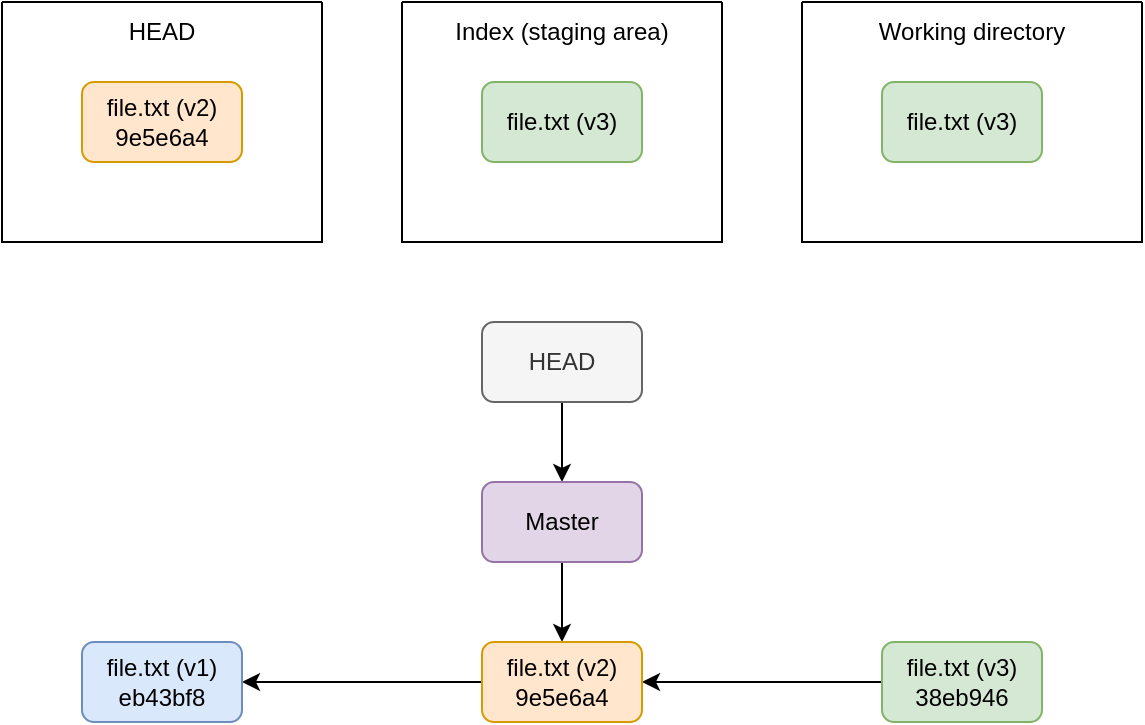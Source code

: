 <mxfile version="24.2.5" type="device">
  <diagram id="0Dm5w2m5YU30e-U3Iji7" name="Page-1">
    <mxGraphModel dx="882" dy="578" grid="1" gridSize="10" guides="1" tooltips="1" connect="1" arrows="1" fold="1" page="1" pageScale="1" pageWidth="850" pageHeight="1100" math="0" shadow="0">
      <root>
        <mxCell id="0" />
        <mxCell id="1" parent="0" />
        <mxCell id="YDy96Od6qkfJMvFy68V8-6" value="" style="swimlane;startSize=0;" parent="1" vertex="1">
          <mxGeometry x="40" y="40" width="160" height="120" as="geometry" />
        </mxCell>
        <mxCell id="YDy96Od6qkfJMvFy68V8-7" value="file.txt (v2) 9e5e6a4" style="rounded=1;whiteSpace=wrap;html=1;fillColor=#ffe6cc;strokeColor=#d79b00;" parent="YDy96Od6qkfJMvFy68V8-6" vertex="1">
          <mxGeometry x="40" y="40" width="80" height="40" as="geometry" />
        </mxCell>
        <mxCell id="arouEbyd1-Xmre0_9hVQ-3" value="HEAD" style="text;html=1;align=center;verticalAlign=middle;whiteSpace=wrap;rounded=0;" parent="YDy96Od6qkfJMvFy68V8-6" vertex="1">
          <mxGeometry width="160" height="30" as="geometry" />
        </mxCell>
        <mxCell id="YDy96Od6qkfJMvFy68V8-8" value="" style="swimlane;startSize=0;" parent="1" vertex="1">
          <mxGeometry x="240" y="40" width="160" height="120" as="geometry" />
        </mxCell>
        <mxCell id="YDy96Od6qkfJMvFy68V8-9" value="file.txt (v3)" style="rounded=1;whiteSpace=wrap;html=1;fillColor=#d5e8d4;strokeColor=#82b366;" parent="YDy96Od6qkfJMvFy68V8-8" vertex="1">
          <mxGeometry x="40" y="40" width="80" height="40" as="geometry" />
        </mxCell>
        <mxCell id="arouEbyd1-Xmre0_9hVQ-2" value="Index (staging area)" style="text;html=1;align=center;verticalAlign=middle;whiteSpace=wrap;rounded=0;" parent="YDy96Od6qkfJMvFy68V8-8" vertex="1">
          <mxGeometry width="160" height="30" as="geometry" />
        </mxCell>
        <mxCell id="YDy96Od6qkfJMvFy68V8-10" value="" style="swimlane;startSize=0;" parent="1" vertex="1">
          <mxGeometry x="440" y="40" width="170" height="120" as="geometry" />
        </mxCell>
        <mxCell id="YDy96Od6qkfJMvFy68V8-11" value="file.txt (v3)" style="rounded=1;whiteSpace=wrap;html=1;fillColor=#d5e8d4;strokeColor=#82b366;" parent="YDy96Od6qkfJMvFy68V8-10" vertex="1">
          <mxGeometry x="40" y="40" width="80" height="40" as="geometry" />
        </mxCell>
        <mxCell id="arouEbyd1-Xmre0_9hVQ-1" value="Working directory" style="text;html=1;align=center;verticalAlign=middle;whiteSpace=wrap;rounded=0;" parent="YDy96Od6qkfJMvFy68V8-10" vertex="1">
          <mxGeometry width="170" height="30" as="geometry" />
        </mxCell>
        <mxCell id="arouEbyd1-Xmre0_9hVQ-4" style="edgeStyle=orthogonalEdgeStyle;rounded=0;orthogonalLoop=1;jettySize=auto;html=1;exitX=0.5;exitY=1;exitDx=0;exitDy=0;entryX=0.5;entryY=0;entryDx=0;entryDy=0;" parent="1" source="0yJU_FA9EbvK3_0QKE8a-1" target="0yJU_FA9EbvK3_0QKE8a-2" edge="1">
          <mxGeometry relative="1" as="geometry" />
        </mxCell>
        <mxCell id="0yJU_FA9EbvK3_0QKE8a-1" value="HEAD" style="rounded=1;whiteSpace=wrap;html=1;fillColor=#f5f5f5;fontColor=#333333;strokeColor=#666666;" parent="1" vertex="1">
          <mxGeometry x="280" y="200" width="80" height="40" as="geometry" />
        </mxCell>
        <mxCell id="arouEbyd1-Xmre0_9hVQ-5" style="edgeStyle=orthogonalEdgeStyle;rounded=0;orthogonalLoop=1;jettySize=auto;html=1;exitX=0.5;exitY=1;exitDx=0;exitDy=0;entryX=0.5;entryY=0;entryDx=0;entryDy=0;" parent="1" source="0yJU_FA9EbvK3_0QKE8a-2" target="EUzuze9RAPj0XiVp0aX3-1" edge="1">
          <mxGeometry relative="1" as="geometry" />
        </mxCell>
        <mxCell id="0yJU_FA9EbvK3_0QKE8a-2" value="Master" style="rounded=1;whiteSpace=wrap;html=1;fillColor=#e1d5e7;strokeColor=#9673a6;" parent="1" vertex="1">
          <mxGeometry x="280" y="280" width="80" height="40" as="geometry" />
        </mxCell>
        <mxCell id="arouEbyd1-Xmre0_9hVQ-6" style="edgeStyle=orthogonalEdgeStyle;rounded=0;orthogonalLoop=1;jettySize=auto;html=1;exitX=0;exitY=0.5;exitDx=0;exitDy=0;entryX=1;entryY=0.5;entryDx=0;entryDy=0;" parent="1" source="0yJU_FA9EbvK3_0QKE8a-3" target="EUzuze9RAPj0XiVp0aX3-1" edge="1">
          <mxGeometry relative="1" as="geometry" />
        </mxCell>
        <mxCell id="0yJU_FA9EbvK3_0QKE8a-3" value="&lt;div&gt;file.txt (v3)&lt;div&gt;38eb946&lt;/div&gt;&lt;/div&gt;" style="rounded=1;whiteSpace=wrap;html=1;fillColor=#d5e8d4;strokeColor=#82b366;" parent="1" vertex="1">
          <mxGeometry x="480" y="360" width="80" height="40" as="geometry" />
        </mxCell>
        <mxCell id="arouEbyd1-Xmre0_9hVQ-7" style="edgeStyle=orthogonalEdgeStyle;rounded=0;orthogonalLoop=1;jettySize=auto;html=1;exitX=0;exitY=0.5;exitDx=0;exitDy=0;entryX=1;entryY=0.5;entryDx=0;entryDy=0;" parent="1" source="EUzuze9RAPj0XiVp0aX3-1" target="i_00syMxTDgGL3UIOVXo-1" edge="1">
          <mxGeometry relative="1" as="geometry" />
        </mxCell>
        <mxCell id="EUzuze9RAPj0XiVp0aX3-1" value="file.txt (v2) 9e5e6a4" style="rounded=1;whiteSpace=wrap;html=1;fillColor=#ffe6cc;strokeColor=#d79b00;" parent="1" vertex="1">
          <mxGeometry x="280" y="360" width="80" height="40" as="geometry" />
        </mxCell>
        <mxCell id="i_00syMxTDgGL3UIOVXo-1" value="file.txt (v1)&lt;div&gt;eb43bf8&lt;/div&gt;" style="rounded=1;whiteSpace=wrap;html=1;fillColor=#dae8fc;strokeColor=#6c8ebf;" parent="1" vertex="1">
          <mxGeometry x="80" y="360" width="80" height="40" as="geometry" />
        </mxCell>
      </root>
    </mxGraphModel>
  </diagram>
</mxfile>
